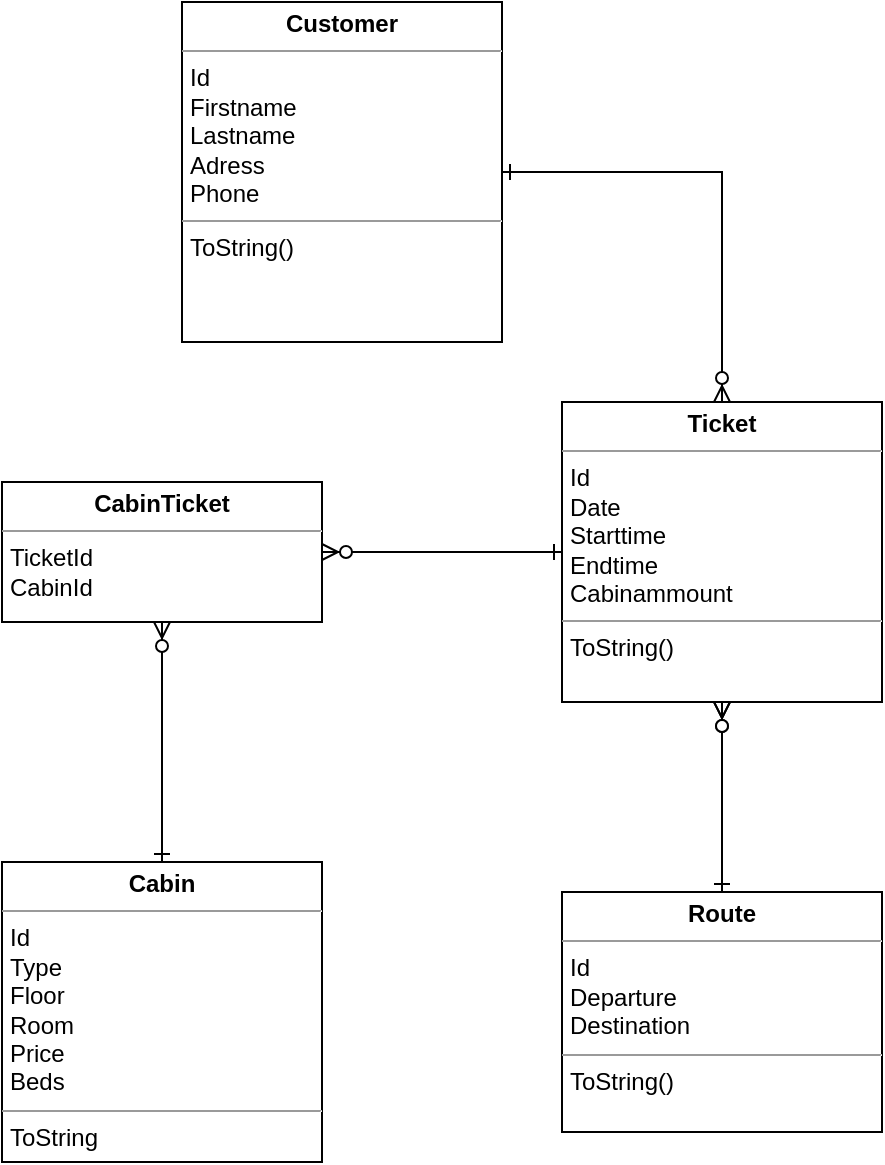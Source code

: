 <mxfile>
    <diagram id="4lBizOn10-gOkLS6DAHZ" name="Page-1">
        <mxGraphModel dx="1174" dy="408" grid="1" gridSize="10" guides="1" tooltips="1" connect="1" arrows="1" fold="1" page="1" pageScale="1" pageWidth="850" pageHeight="1100" math="0" shadow="0">
            <root>
                <mxCell id="0"/>
                <mxCell id="1" parent="0"/>
                <mxCell id="3" value="&lt;p style=&quot;margin: 0px ; margin-top: 4px ; text-align: center&quot;&gt;&lt;b&gt;Customer&lt;/b&gt;&lt;/p&gt;&lt;hr size=&quot;1&quot;&gt;&lt;p style=&quot;margin: 0px ; margin-left: 4px&quot;&gt;Id&lt;/p&gt;&lt;p style=&quot;margin: 0px ; margin-left: 4px&quot;&gt;Firstname&lt;/p&gt;&lt;p style=&quot;margin: 0px ; margin-left: 4px&quot;&gt;Lastname&lt;/p&gt;&lt;p style=&quot;margin: 0px ; margin-left: 4px&quot;&gt;Adress&lt;/p&gt;&lt;p style=&quot;margin: 0px ; margin-left: 4px&quot;&gt;Phone&lt;/p&gt;&lt;hr size=&quot;1&quot;&gt;&lt;p style=&quot;margin: 0px ; margin-left: 4px&quot;&gt;ToString()&lt;/p&gt;" style="verticalAlign=top;align=left;overflow=fill;fontSize=12;fontFamily=Helvetica;html=1;" vertex="1" parent="1">
                    <mxGeometry x="170" y="130" width="160" height="170" as="geometry"/>
                </mxCell>
                <mxCell id="5" style="edgeStyle=orthogonalEdgeStyle;rounded=0;orthogonalLoop=1;jettySize=auto;html=1;entryX=1;entryY=0.5;entryDx=0;entryDy=0;endArrow=ERone;endFill=0;startArrow=ERzeroToMany;startFill=1;exitX=0.5;exitY=0;exitDx=0;exitDy=0;" edge="1" parent="1" source="4" target="3">
                    <mxGeometry relative="1" as="geometry"/>
                </mxCell>
                <mxCell id="13" value="" style="edgeStyle=orthogonalEdgeStyle;rounded=0;orthogonalLoop=1;jettySize=auto;html=1;startArrow=ERzeroToMany;startFill=1;endArrow=ERone;endFill=0;" edge="1" parent="1" source="4" target="7">
                    <mxGeometry relative="1" as="geometry"/>
                </mxCell>
                <mxCell id="4" value="&lt;p style=&quot;margin: 0px ; margin-top: 4px ; text-align: center&quot;&gt;&lt;b&gt;Ticket&lt;/b&gt;&lt;/p&gt;&lt;hr size=&quot;1&quot;&gt;&lt;p style=&quot;margin: 0px ; margin-left: 4px&quot;&gt;Id&lt;/p&gt;&lt;p style=&quot;margin: 0px ; margin-left: 4px&quot;&gt;Date&lt;/p&gt;&lt;p style=&quot;margin: 0px ; margin-left: 4px&quot;&gt;Starttime&lt;/p&gt;&lt;p style=&quot;margin: 0px ; margin-left: 4px&quot;&gt;Endtime&lt;/p&gt;&lt;p style=&quot;margin: 0px ; margin-left: 4px&quot;&gt;Cabinammount&lt;/p&gt;&lt;hr size=&quot;1&quot;&gt;&lt;p style=&quot;margin: 0px ; margin-left: 4px&quot;&gt;ToString()&lt;/p&gt;" style="verticalAlign=top;align=left;overflow=fill;fontSize=12;fontFamily=Helvetica;html=1;" vertex="1" parent="1">
                    <mxGeometry x="360" y="330" width="160" height="150" as="geometry"/>
                </mxCell>
                <mxCell id="6" value="&lt;p style=&quot;margin: 0px ; margin-top: 4px ; text-align: center&quot;&gt;&lt;b&gt;Cabin&lt;/b&gt;&lt;/p&gt;&lt;hr size=&quot;1&quot;&gt;&lt;p style=&quot;margin: 0px ; margin-left: 4px&quot;&gt;Id&lt;/p&gt;&lt;p style=&quot;margin: 0px ; margin-left: 4px&quot;&gt;Type&lt;/p&gt;&lt;p style=&quot;margin: 0px ; margin-left: 4px&quot;&gt;Floor&lt;/p&gt;&lt;p style=&quot;margin: 0px ; margin-left: 4px&quot;&gt;Room&lt;/p&gt;&lt;p style=&quot;margin: 0px ; margin-left: 4px&quot;&gt;Price&lt;/p&gt;&lt;p style=&quot;margin: 0px ; margin-left: 4px&quot;&gt;Beds&lt;/p&gt;&lt;hr size=&quot;1&quot;&gt;&lt;p style=&quot;margin: 0px ; margin-left: 4px&quot;&gt;ToString&lt;/p&gt;" style="verticalAlign=top;align=left;overflow=fill;fontSize=12;fontFamily=Helvetica;html=1;" vertex="1" parent="1">
                    <mxGeometry x="80" y="560" width="160" height="150" as="geometry"/>
                </mxCell>
                <mxCell id="11" style="edgeStyle=orthogonalEdgeStyle;rounded=0;orthogonalLoop=1;jettySize=auto;html=1;startArrow=ERzeroToMany;startFill=1;endArrow=ERone;endFill=0;exitX=0.5;exitY=1;exitDx=0;exitDy=0;" edge="1" parent="1" source="4" target="7">
                    <mxGeometry relative="1" as="geometry"/>
                </mxCell>
                <mxCell id="7" value="&lt;p style=&quot;margin: 0px ; margin-top: 4px ; text-align: center&quot;&gt;&lt;b&gt;Route&lt;/b&gt;&lt;/p&gt;&lt;hr size=&quot;1&quot;&gt;&lt;p style=&quot;margin: 0px ; margin-left: 4px&quot;&gt;Id&lt;/p&gt;&lt;p style=&quot;margin: 0px ; margin-left: 4px&quot;&gt;Departure&lt;/p&gt;&lt;p style=&quot;margin: 0px ; margin-left: 4px&quot;&gt;Destination&lt;/p&gt;&lt;hr size=&quot;1&quot;&gt;&lt;p style=&quot;margin: 0px ; margin-left: 4px&quot;&gt;ToString()&lt;/p&gt;" style="verticalAlign=top;align=left;overflow=fill;fontSize=12;fontFamily=Helvetica;html=1;" vertex="1" parent="1">
                    <mxGeometry x="360" y="575" width="160" height="120" as="geometry"/>
                </mxCell>
                <mxCell id="9" style="edgeStyle=orthogonalEdgeStyle;rounded=0;orthogonalLoop=1;jettySize=auto;html=1;entryX=0.5;entryY=0;entryDx=0;entryDy=0;startArrow=ERzeroToMany;startFill=1;endArrow=ERone;endFill=0;" edge="1" parent="1" source="8" target="6">
                    <mxGeometry relative="1" as="geometry"/>
                </mxCell>
                <mxCell id="10" style="edgeStyle=orthogonalEdgeStyle;rounded=0;orthogonalLoop=1;jettySize=auto;html=1;entryX=0;entryY=0.5;entryDx=0;entryDy=0;startArrow=ERzeroToMany;startFill=1;endArrow=ERone;endFill=0;" edge="1" parent="1" source="8" target="4">
                    <mxGeometry relative="1" as="geometry"/>
                </mxCell>
                <mxCell id="8" value="&lt;p style=&quot;margin: 0px ; margin-top: 4px ; text-align: center&quot;&gt;&lt;b&gt;CabinTicket&lt;/b&gt;&lt;/p&gt;&lt;hr size=&quot;1&quot;&gt;&lt;p style=&quot;margin: 0px ; margin-left: 4px&quot;&gt;TicketId&lt;/p&gt;&lt;p style=&quot;margin: 0px ; margin-left: 4px&quot;&gt;CabinId&lt;/p&gt;" style="verticalAlign=top;align=left;overflow=fill;fontSize=12;fontFamily=Helvetica;html=1;" vertex="1" parent="1">
                    <mxGeometry x="80" y="370" width="160" height="70" as="geometry"/>
                </mxCell>
            </root>
        </mxGraphModel>
    </diagram>
</mxfile>